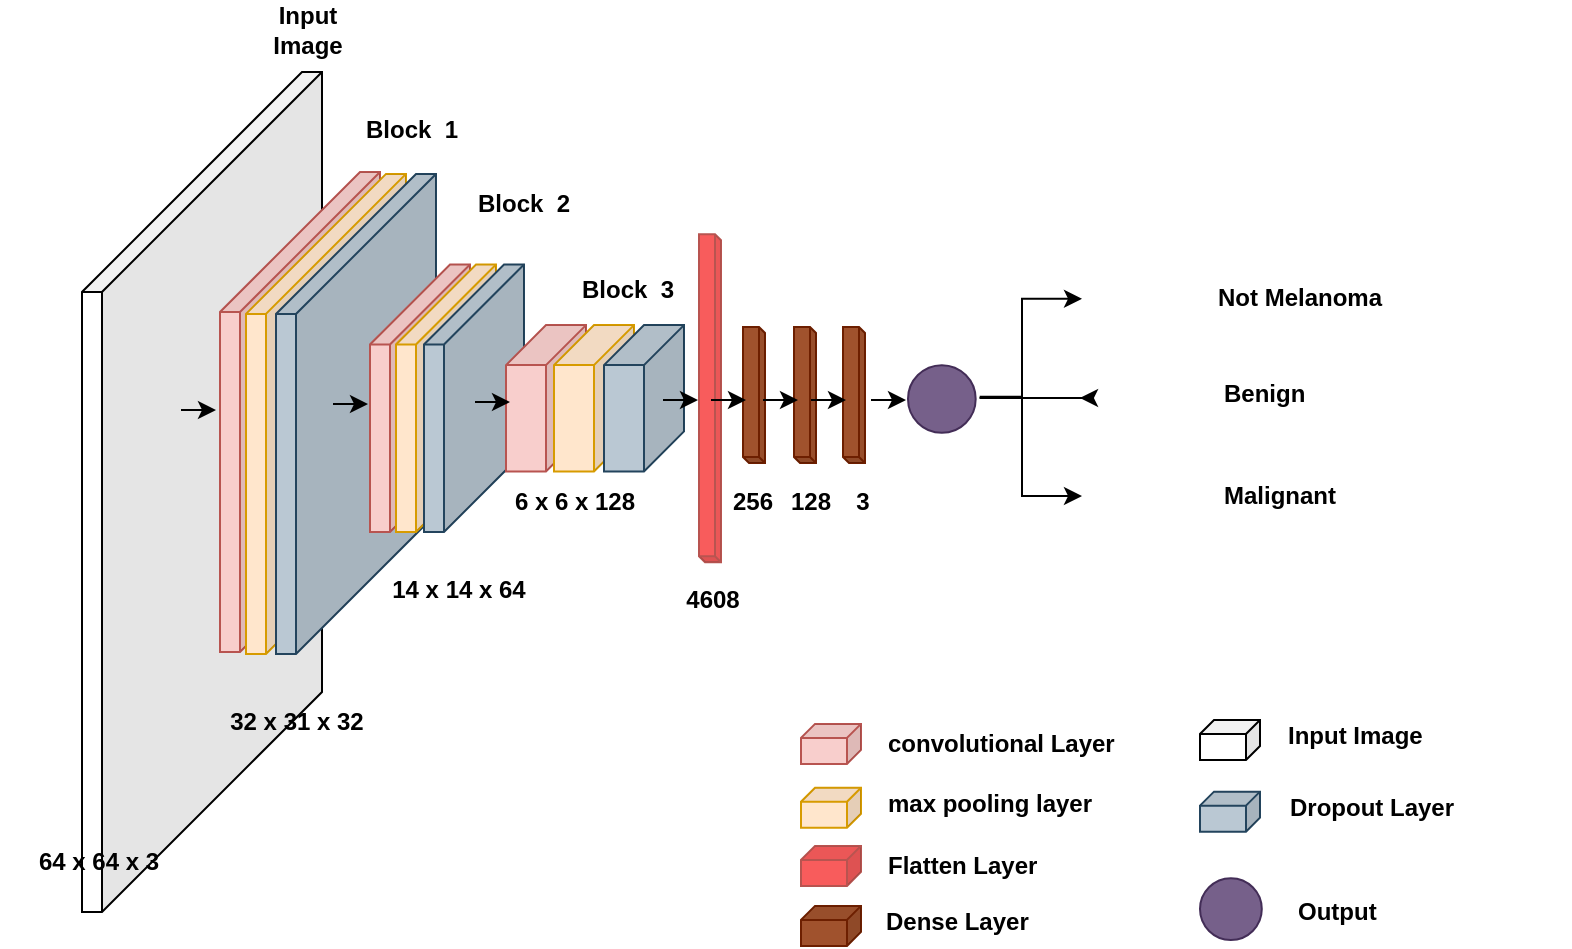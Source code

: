 <mxfile version="23.0.2" type="github">
  <diagram id="QJjx0-fPxzvcmYibJWj1" name="Page-1">
    <mxGraphModel dx="1050" dy="525" grid="1" gridSize="10" guides="1" tooltips="1" connect="1" arrows="1" fold="1" page="1" pageScale="1" pageWidth="827" pageHeight="583" math="0" shadow="0">
      <root>
        <mxCell id="0" />
        <mxCell id="1" parent="0" />
        <mxCell id="4f-DMQIj-ya-iA7LCkDa-1" value="" style="shape=cube;whiteSpace=wrap;html=1;boundedLbl=1;backgroundOutline=1;darkOpacity=0.05;darkOpacity2=0.1;size=110;direction=east;flipH=1;" parent="1" vertex="1">
          <mxGeometry x="71" y="96" width="120" height="420" as="geometry" />
        </mxCell>
        <mxCell id="4f-DMQIj-ya-iA7LCkDa-3" value="" style="shape=cube;whiteSpace=wrap;html=1;boundedLbl=1;backgroundOutline=1;darkOpacity=0.05;darkOpacity2=0.1;size=70;direction=east;flipH=1;fillColor=#f8cecc;strokeColor=#b85450;" parent="1" vertex="1">
          <mxGeometry x="140" y="146" width="80" height="240" as="geometry" />
        </mxCell>
        <mxCell id="4f-DMQIj-ya-iA7LCkDa-4" value="" style="shape=cube;whiteSpace=wrap;html=1;boundedLbl=1;backgroundOutline=1;darkOpacity=0.05;darkOpacity2=0.1;size=70;direction=east;flipH=1;fillColor=#ffe6cc;strokeColor=#d79b00;" parent="1" vertex="1">
          <mxGeometry x="153" y="146.94" width="80" height="240" as="geometry" />
        </mxCell>
        <mxCell id="4f-DMQIj-ya-iA7LCkDa-5" value="" style="shape=cube;whiteSpace=wrap;html=1;boundedLbl=1;backgroundOutline=1;darkOpacity=0.05;darkOpacity2=0.1;size=70;direction=east;flipH=1;fillColor=#bac8d3;strokeColor=#23445d;" parent="1" vertex="1">
          <mxGeometry x="168" y="147" width="80" height="240" as="geometry" />
        </mxCell>
        <mxCell id="4f-DMQIj-ya-iA7LCkDa-6" value="" style="shape=cube;whiteSpace=wrap;html=1;boundedLbl=1;backgroundOutline=1;darkOpacity=0.05;darkOpacity2=0.1;size=40;direction=east;flipH=1;fillColor=#f8cecc;strokeColor=#b85450;" parent="1" vertex="1">
          <mxGeometry x="215" y="192.25" width="50" height="133.75" as="geometry" />
        </mxCell>
        <mxCell id="4f-DMQIj-ya-iA7LCkDa-7" value="" style="shape=cube;whiteSpace=wrap;html=1;boundedLbl=1;backgroundOutline=1;darkOpacity=0.05;darkOpacity2=0.1;size=40;direction=east;flipH=1;fillColor=#ffe6cc;strokeColor=#d79b00;" parent="1" vertex="1">
          <mxGeometry x="228" y="192.25" width="50" height="133.75" as="geometry" />
        </mxCell>
        <mxCell id="4f-DMQIj-ya-iA7LCkDa-8" value="" style="shape=cube;whiteSpace=wrap;html=1;boundedLbl=1;backgroundOutline=1;darkOpacity=0.05;darkOpacity2=0.1;size=40;direction=east;flipH=1;fillColor=#BAC8D3;strokeColor=#23445D;" parent="1" vertex="1">
          <mxGeometry x="242" y="192.25" width="50" height="133.75" as="geometry" />
        </mxCell>
        <mxCell id="4f-DMQIj-ya-iA7LCkDa-10" value="" style="shape=cube;whiteSpace=wrap;html=1;boundedLbl=1;backgroundOutline=1;darkOpacity=0.05;darkOpacity2=0.1;size=20;direction=east;flipH=1;fillColor=#f8cecc;strokeColor=#b85450;" parent="1" vertex="1">
          <mxGeometry x="283" y="222.56" width="40" height="73.13" as="geometry" />
        </mxCell>
        <mxCell id="4f-DMQIj-ya-iA7LCkDa-11" value="" style="shape=cube;whiteSpace=wrap;html=1;boundedLbl=1;backgroundOutline=1;darkOpacity=0.05;darkOpacity2=0.1;size=20;direction=east;flipH=1;fillColor=#ffe6cc;strokeColor=#d79b00;" parent="1" vertex="1">
          <mxGeometry x="307" y="222.56" width="40" height="73.13" as="geometry" />
        </mxCell>
        <mxCell id="4f-DMQIj-ya-iA7LCkDa-12" value="" style="shape=cube;whiteSpace=wrap;html=1;boundedLbl=1;backgroundOutline=1;darkOpacity=0.05;darkOpacity2=0.1;size=20;direction=east;flipH=1;fillColor=#BAC8D3;strokeColor=#23445D;" parent="1" vertex="1">
          <mxGeometry x="332" y="222.56" width="40" height="73.13" as="geometry" />
        </mxCell>
        <mxCell id="4f-DMQIj-ya-iA7LCkDa-23" value="" style="shape=cube;whiteSpace=wrap;html=1;boundedLbl=1;backgroundOutline=1;darkOpacity=0.05;darkOpacity2=0.1;size=7;direction=east;flipH=1;fillColor=#ffe6cc;strokeColor=#d79b00;" parent="1" vertex="1">
          <mxGeometry x="430.5" y="453.88" width="30" height="20" as="geometry" />
        </mxCell>
        <mxCell id="4f-DMQIj-ya-iA7LCkDa-24" value="" style="shape=cube;whiteSpace=wrap;html=1;boundedLbl=1;backgroundOutline=1;darkOpacity=0.05;darkOpacity2=0.1;size=7;direction=east;flipH=1;fillColor=#f8cecc;strokeColor=#b85450;" parent="1" vertex="1">
          <mxGeometry x="430.5" y="421.94" width="30" height="20" as="geometry" />
        </mxCell>
        <mxCell id="4f-DMQIj-ya-iA7LCkDa-26" value="" style="shape=cube;whiteSpace=wrap;html=1;boundedLbl=1;backgroundOutline=1;darkOpacity=0.05;darkOpacity2=0.1;size=7;direction=east;flipH=1;fillColor=#F85C5C;strokeColor=#B85450;" parent="1" vertex="1">
          <mxGeometry x="430.5" y="482.94" width="30" height="20" as="geometry" />
        </mxCell>
        <mxCell id="4f-DMQIj-ya-iA7LCkDa-28" value="" style="shape=cube;whiteSpace=wrap;html=1;boundedLbl=1;backgroundOutline=1;darkOpacity=0.05;darkOpacity2=0.1;size=7;direction=east;flipH=1;fillColor=#a0522d;strokeColor=#6D1F00;fontColor=#ffffff;" parent="1" vertex="1">
          <mxGeometry x="430.5" y="512.94" width="30" height="20" as="geometry" />
        </mxCell>
        <mxCell id="4f-DMQIj-ya-iA7LCkDa-29" value="&lt;b&gt;Input Image&lt;/b&gt;" style="text;html=1;strokeColor=none;fillColor=none;align=center;verticalAlign=middle;whiteSpace=wrap;rounded=0;" parent="1" vertex="1">
          <mxGeometry x="164" y="60" width="40" height="30" as="geometry" />
        </mxCell>
        <mxCell id="4f-DMQIj-ya-iA7LCkDa-31" value="&lt;b&gt;Block&amp;nbsp; 1&lt;/b&gt;" style="text;html=1;strokeColor=none;fillColor=none;align=center;verticalAlign=middle;whiteSpace=wrap;rounded=0;" parent="1" vertex="1">
          <mxGeometry x="204" y="110" width="64" height="30" as="geometry" />
        </mxCell>
        <mxCell id="4f-DMQIj-ya-iA7LCkDa-38" value="&lt;b&gt;64 x 64 x 3&lt;/b&gt;" style="text;html=1;strokeColor=none;fillColor=none;align=center;verticalAlign=middle;whiteSpace=wrap;rounded=0;" parent="1" vertex="1">
          <mxGeometry x="30" y="476" width="99" height="30" as="geometry" />
        </mxCell>
        <mxCell id="4f-DMQIj-ya-iA7LCkDa-39" value="&lt;b&gt;32 x 31 x 32&lt;/b&gt;" style="text;html=1;strokeColor=none;fillColor=none;align=center;verticalAlign=middle;whiteSpace=wrap;rounded=0;" parent="1" vertex="1">
          <mxGeometry x="129" y="406" width="99" height="30" as="geometry" />
        </mxCell>
        <mxCell id="4f-DMQIj-ya-iA7LCkDa-40" value="&lt;b&gt;14 x 14 x 64&lt;/b&gt;" style="text;html=1;strokeColor=none;fillColor=none;align=center;verticalAlign=middle;whiteSpace=wrap;rounded=0;" parent="1" vertex="1">
          <mxGeometry x="210" y="340" width="99" height="30" as="geometry" />
        </mxCell>
        <mxCell id="4f-DMQIj-ya-iA7LCkDa-41" value="&lt;b&gt;6 x 6 x 128&lt;/b&gt;" style="text;html=1;strokeColor=none;fillColor=none;align=center;verticalAlign=middle;whiteSpace=wrap;rounded=0;" parent="1" vertex="1">
          <mxGeometry x="268" y="296" width="99" height="30" as="geometry" />
        </mxCell>
        <mxCell id="4f-DMQIj-ya-iA7LCkDa-42" value="&lt;b&gt;4608&lt;/b&gt;" style="text;html=1;strokeColor=none;fillColor=none;align=center;verticalAlign=middle;whiteSpace=wrap;rounded=0;" parent="1" vertex="1">
          <mxGeometry x="337" y="345" width="99" height="30" as="geometry" />
        </mxCell>
        <mxCell id="4f-DMQIj-ya-iA7LCkDa-50" value="convolutional Layer" style="text;html=1;strokeColor=none;fillColor=none;align=left;verticalAlign=middle;whiteSpace=wrap;rounded=0;fontStyle=1" parent="1" vertex="1">
          <mxGeometry x="471.5" y="420" width="138" height="23.88" as="geometry" />
        </mxCell>
        <mxCell id="4f-DMQIj-ya-iA7LCkDa-51" value="max pooling layer" style="text;html=1;strokeColor=none;fillColor=none;align=left;verticalAlign=middle;whiteSpace=wrap;rounded=0;fontStyle=1" parent="1" vertex="1">
          <mxGeometry x="471.5" y="450" width="138" height="23.88" as="geometry" />
        </mxCell>
        <mxCell id="4f-DMQIj-ya-iA7LCkDa-52" value="Flatten Layer" style="text;html=1;strokeColor=none;fillColor=none;align=left;verticalAlign=middle;whiteSpace=wrap;rounded=0;fontStyle=1" parent="1" vertex="1">
          <mxGeometry x="471.5" y="481.06" width="138" height="23.88" as="geometry" />
        </mxCell>
        <mxCell id="4f-DMQIj-ya-iA7LCkDa-53" value="Dense Layer" style="text;html=1;strokeColor=none;fillColor=none;align=left;verticalAlign=middle;whiteSpace=wrap;rounded=0;fontStyle=1" parent="1" vertex="1">
          <mxGeometry x="470.5" y="509.06" width="138" height="23.88" as="geometry" />
        </mxCell>
        <mxCell id="YldKbHWhAK-5OPnftdCy-43" style="edgeStyle=orthogonalEdgeStyle;rounded=0;orthogonalLoop=1;jettySize=auto;html=1;exitX=1;exitY=0.5;exitDx=0;exitDy=0;" edge="1" parent="1">
          <mxGeometry relative="1" as="geometry">
            <mxPoint x="571" y="209.37" as="targetPoint" />
            <mxPoint x="519.84" y="259" as="sourcePoint" />
            <Array as="points">
              <mxPoint x="541" y="259.37" />
              <mxPoint x="541" y="209.37" />
            </Array>
          </mxGeometry>
        </mxCell>
        <mxCell id="YldKbHWhAK-5OPnftdCy-4" value="" style="ellipse;whiteSpace=wrap;html=1;aspect=fixed;fillColor=#76608a;strokeColor=#432D57;fontColor=#ffffff;" vertex="1" parent="1">
          <mxGeometry x="484" y="242.58" width="33.84" height="33.84" as="geometry" />
        </mxCell>
        <mxCell id="YldKbHWhAK-5OPnftdCy-6" value="&lt;b&gt;Block&amp;nbsp; 2&lt;/b&gt;" style="text;html=1;strokeColor=none;fillColor=none;align=center;verticalAlign=middle;whiteSpace=wrap;rounded=0;" vertex="1" parent="1">
          <mxGeometry x="260" y="147" width="64" height="30" as="geometry" />
        </mxCell>
        <mxCell id="YldKbHWhAK-5OPnftdCy-7" value="&lt;b&gt;Block&amp;nbsp; 3&lt;/b&gt;" style="text;html=1;strokeColor=none;fillColor=none;align=center;verticalAlign=middle;whiteSpace=wrap;rounded=0;" vertex="1" parent="1">
          <mxGeometry x="311.5" y="190" width="64" height="30" as="geometry" />
        </mxCell>
        <mxCell id="YldKbHWhAK-5OPnftdCy-8" value="" style="shape=cube;whiteSpace=wrap;html=1;boundedLbl=1;backgroundOutline=1;darkOpacity=0.05;darkOpacity2=0.1;size=3;direction=east;flipH=1;fillColor=#F85C5C;strokeColor=#b85450;rotation=90;" vertex="1" parent="1">
          <mxGeometry x="303" y="253.63" width="164" height="11" as="geometry" />
        </mxCell>
        <mxCell id="YldKbHWhAK-5OPnftdCy-15" value="" style="shape=cube;whiteSpace=wrap;html=1;boundedLbl=1;backgroundOutline=1;darkOpacity=0.05;darkOpacity2=0.1;size=3;direction=east;flipH=1;fillColor=#a0522d;strokeColor=#6D1F00;rotation=90;fontColor=#ffffff;" vertex="1" parent="1">
          <mxGeometry x="373" y="252" width="68" height="11" as="geometry" />
        </mxCell>
        <mxCell id="YldKbHWhAK-5OPnftdCy-16" value="" style="shape=cube;whiteSpace=wrap;html=1;boundedLbl=1;backgroundOutline=1;darkOpacity=0.05;darkOpacity2=0.1;size=3;direction=east;flipH=1;fillColor=#a0522d;strokeColor=#6D1F00;rotation=90;fontColor=#ffffff;" vertex="1" parent="1">
          <mxGeometry x="398.5" y="252" width="68" height="11" as="geometry" />
        </mxCell>
        <mxCell id="YldKbHWhAK-5OPnftdCy-35" style="edgeStyle=orthogonalEdgeStyle;rounded=0;orthogonalLoop=1;jettySize=auto;html=1;exitX=0;exitY=0;exitDx=32.5;exitDy=0;exitPerimeter=0;" edge="1" parent="1">
          <mxGeometry relative="1" as="geometry">
            <mxPoint x="483" y="260" as="targetPoint" />
            <mxPoint x="465.5" y="260" as="sourcePoint" />
          </mxGeometry>
        </mxCell>
        <mxCell id="YldKbHWhAK-5OPnftdCy-17" value="" style="shape=cube;whiteSpace=wrap;html=1;boundedLbl=1;backgroundOutline=1;darkOpacity=0.05;darkOpacity2=0.1;size=3;direction=east;flipH=1;fillColor=#a0522d;strokeColor=#6D1F00;rotation=90;fontColor=#ffffff;" vertex="1" parent="1">
          <mxGeometry x="423" y="252" width="68" height="11" as="geometry" />
        </mxCell>
        <mxCell id="YldKbHWhAK-5OPnftdCy-18" style="edgeStyle=orthogonalEdgeStyle;rounded=0;orthogonalLoop=1;jettySize=auto;html=1;exitX=0.5;exitY=1;exitDx=0;exitDy=0;" edge="1" parent="1" source="4f-DMQIj-ya-iA7LCkDa-42" target="4f-DMQIj-ya-iA7LCkDa-42">
          <mxGeometry relative="1" as="geometry" />
        </mxCell>
        <mxCell id="YldKbHWhAK-5OPnftdCy-21" value="&lt;b&gt;256&lt;/b&gt;" style="text;html=1;strokeColor=none;fillColor=none;align=center;verticalAlign=middle;whiteSpace=wrap;rounded=0;" vertex="1" parent="1">
          <mxGeometry x="375.5" y="306" width="61" height="10" as="geometry" />
        </mxCell>
        <mxCell id="YldKbHWhAK-5OPnftdCy-22" value="&lt;b&gt;128&lt;/b&gt;" style="text;html=1;strokeColor=none;fillColor=none;align=center;verticalAlign=middle;whiteSpace=wrap;rounded=0;" vertex="1" parent="1">
          <mxGeometry x="405" y="306" width="61" height="10" as="geometry" />
        </mxCell>
        <mxCell id="YldKbHWhAK-5OPnftdCy-23" value="&lt;b&gt;3&lt;/b&gt;" style="text;html=1;strokeColor=none;fillColor=none;align=center;verticalAlign=middle;whiteSpace=wrap;rounded=0;" vertex="1" parent="1">
          <mxGeometry x="430.5" y="306" width="61" height="10" as="geometry" />
        </mxCell>
        <mxCell id="YldKbHWhAK-5OPnftdCy-36" style="edgeStyle=orthogonalEdgeStyle;rounded=0;orthogonalLoop=1;jettySize=auto;html=1;exitX=0;exitY=0;exitDx=32.5;exitDy=0;exitPerimeter=0;" edge="1" parent="1">
          <mxGeometry relative="1" as="geometry">
            <mxPoint x="453" y="260" as="targetPoint" />
            <mxPoint x="435.5" y="260" as="sourcePoint" />
          </mxGeometry>
        </mxCell>
        <mxCell id="YldKbHWhAK-5OPnftdCy-37" style="edgeStyle=orthogonalEdgeStyle;rounded=0;orthogonalLoop=1;jettySize=auto;html=1;exitX=0;exitY=0;exitDx=32.5;exitDy=0;exitPerimeter=0;" edge="1" parent="1">
          <mxGeometry relative="1" as="geometry">
            <mxPoint x="429" y="260" as="targetPoint" />
            <mxPoint x="411.5" y="260" as="sourcePoint" />
          </mxGeometry>
        </mxCell>
        <mxCell id="YldKbHWhAK-5OPnftdCy-38" style="edgeStyle=orthogonalEdgeStyle;rounded=0;orthogonalLoop=1;jettySize=auto;html=1;exitX=0;exitY=0;exitDx=32.5;exitDy=0;exitPerimeter=0;" edge="1" parent="1">
          <mxGeometry relative="1" as="geometry">
            <mxPoint x="403" y="260" as="targetPoint" />
            <mxPoint x="385.5" y="260" as="sourcePoint" />
          </mxGeometry>
        </mxCell>
        <mxCell id="YldKbHWhAK-5OPnftdCy-39" style="edgeStyle=orthogonalEdgeStyle;rounded=0;orthogonalLoop=1;jettySize=auto;html=1;exitX=0;exitY=0;exitDx=32.5;exitDy=0;exitPerimeter=0;" edge="1" parent="1">
          <mxGeometry relative="1" as="geometry">
            <mxPoint x="379" y="260" as="targetPoint" />
            <mxPoint x="361.5" y="260" as="sourcePoint" />
          </mxGeometry>
        </mxCell>
        <mxCell id="YldKbHWhAK-5OPnftdCy-40" style="edgeStyle=orthogonalEdgeStyle;rounded=0;orthogonalLoop=1;jettySize=auto;html=1;exitX=0;exitY=0;exitDx=32.5;exitDy=0;exitPerimeter=0;" edge="1" parent="1">
          <mxGeometry relative="1" as="geometry">
            <mxPoint x="285" y="261" as="targetPoint" />
            <mxPoint x="267.5" y="261" as="sourcePoint" />
          </mxGeometry>
        </mxCell>
        <mxCell id="YldKbHWhAK-5OPnftdCy-42" style="edgeStyle=orthogonalEdgeStyle;rounded=0;orthogonalLoop=1;jettySize=auto;html=1;exitX=0;exitY=0;exitDx=32.5;exitDy=0;exitPerimeter=0;" edge="1" parent="1">
          <mxGeometry relative="1" as="geometry">
            <mxPoint x="214" y="262" as="targetPoint" />
            <mxPoint x="196.5" y="262" as="sourcePoint" />
          </mxGeometry>
        </mxCell>
        <mxCell id="YldKbHWhAK-5OPnftdCy-44" value="" style="ellipse;whiteSpace=wrap;html=1;aspect=fixed;fillColor=#76608a;strokeColor=#432D57;fontColor=#ffffff;" vertex="1" parent="1">
          <mxGeometry x="630" y="499.1" width="30.9" height="30.9" as="geometry" />
        </mxCell>
        <mxCell id="YldKbHWhAK-5OPnftdCy-45" style="edgeStyle=orthogonalEdgeStyle;rounded=0;orthogonalLoop=1;jettySize=auto;html=1;exitX=0;exitY=0;exitDx=32.5;exitDy=0;exitPerimeter=0;" edge="1" parent="1">
          <mxGeometry relative="1" as="geometry">
            <mxPoint x="138" y="265" as="targetPoint" />
            <mxPoint x="120.5" y="265" as="sourcePoint" />
          </mxGeometry>
        </mxCell>
        <mxCell id="YldKbHWhAK-5OPnftdCy-47" value="" style="shape=cube;whiteSpace=wrap;html=1;boundedLbl=1;backgroundOutline=1;darkOpacity=0.05;darkOpacity2=0.1;size=7;direction=east;flipH=1;" vertex="1" parent="1">
          <mxGeometry x="630" y="420" width="30" height="20" as="geometry" />
        </mxCell>
        <mxCell id="YldKbHWhAK-5OPnftdCy-48" value="Input Image" style="text;html=1;strokeColor=none;fillColor=none;align=left;verticalAlign=middle;whiteSpace=wrap;rounded=0;fontStyle=1" vertex="1" parent="1">
          <mxGeometry x="671.84" y="416.12" width="138" height="23.88" as="geometry" />
        </mxCell>
        <mxCell id="YldKbHWhAK-5OPnftdCy-49" value="Output" style="text;html=1;strokeColor=none;fillColor=none;align=left;verticalAlign=middle;whiteSpace=wrap;rounded=0;fontStyle=1" vertex="1" parent="1">
          <mxGeometry x="676.76" y="504.08" width="138" height="23.88" as="geometry" />
        </mxCell>
        <mxCell id="YldKbHWhAK-5OPnftdCy-50" value="" style="shape=cube;whiteSpace=wrap;html=1;boundedLbl=1;backgroundOutline=1;darkOpacity=0.05;darkOpacity2=0.1;size=7;direction=east;flipH=1;fillColor=#BAC8D3;strokeColor=#23445D;" vertex="1" parent="1">
          <mxGeometry x="630" y="455.82" width="30" height="20" as="geometry" />
        </mxCell>
        <mxCell id="YldKbHWhAK-5OPnftdCy-51" value="Dropout Layer" style="text;html=1;strokeColor=none;fillColor=none;align=left;verticalAlign=middle;whiteSpace=wrap;rounded=0;fontStyle=1" vertex="1" parent="1">
          <mxGeometry x="672.92" y="451.94" width="138" height="23.88" as="geometry" />
        </mxCell>
        <mxCell id="YldKbHWhAK-5OPnftdCy-53" style="edgeStyle=orthogonalEdgeStyle;rounded=0;orthogonalLoop=1;jettySize=auto;html=1;exitX=1;exitY=0.5;exitDx=0;exitDy=0;" edge="1" parent="1">
          <mxGeometry relative="1" as="geometry">
            <mxPoint x="570" y="259" as="targetPoint" />
            <mxPoint x="519.84" y="259" as="sourcePoint" />
            <Array as="points">
              <mxPoint x="571" y="259" />
            </Array>
          </mxGeometry>
        </mxCell>
        <mxCell id="YldKbHWhAK-5OPnftdCy-55" style="edgeStyle=orthogonalEdgeStyle;rounded=0;orthogonalLoop=1;jettySize=auto;html=1;exitX=1;exitY=0.5;exitDx=0;exitDy=0;" edge="1" parent="1">
          <mxGeometry relative="1" as="geometry">
            <mxPoint x="571" y="308.0" as="targetPoint" />
            <mxPoint x="519.84" y="258.37" as="sourcePoint" />
            <Array as="points">
              <mxPoint x="541" y="258.0" />
              <mxPoint x="541" y="308.0" />
            </Array>
          </mxGeometry>
        </mxCell>
        <mxCell id="YldKbHWhAK-5OPnftdCy-56" value="Not Melanoma" style="text;html=1;strokeColor=none;fillColor=none;align=left;verticalAlign=middle;whiteSpace=wrap;rounded=0;fontStyle=1" vertex="1" parent="1">
          <mxGeometry x="637" y="196.68" width="138" height="23.88" as="geometry" />
        </mxCell>
        <mxCell id="YldKbHWhAK-5OPnftdCy-57" value="Benign" style="text;html=1;strokeColor=none;fillColor=none;align=left;verticalAlign=middle;whiteSpace=wrap;rounded=0;fontStyle=1" vertex="1" parent="1">
          <mxGeometry x="640" y="244.56" width="138" height="23.88" as="geometry" />
        </mxCell>
        <mxCell id="YldKbHWhAK-5OPnftdCy-58" value="Malignant" style="text;html=1;strokeColor=none;fillColor=none;align=left;verticalAlign=middle;whiteSpace=wrap;rounded=0;fontStyle=1" vertex="1" parent="1">
          <mxGeometry x="640" y="296.06" width="138" height="23.88" as="geometry" />
        </mxCell>
      </root>
    </mxGraphModel>
  </diagram>
</mxfile>
